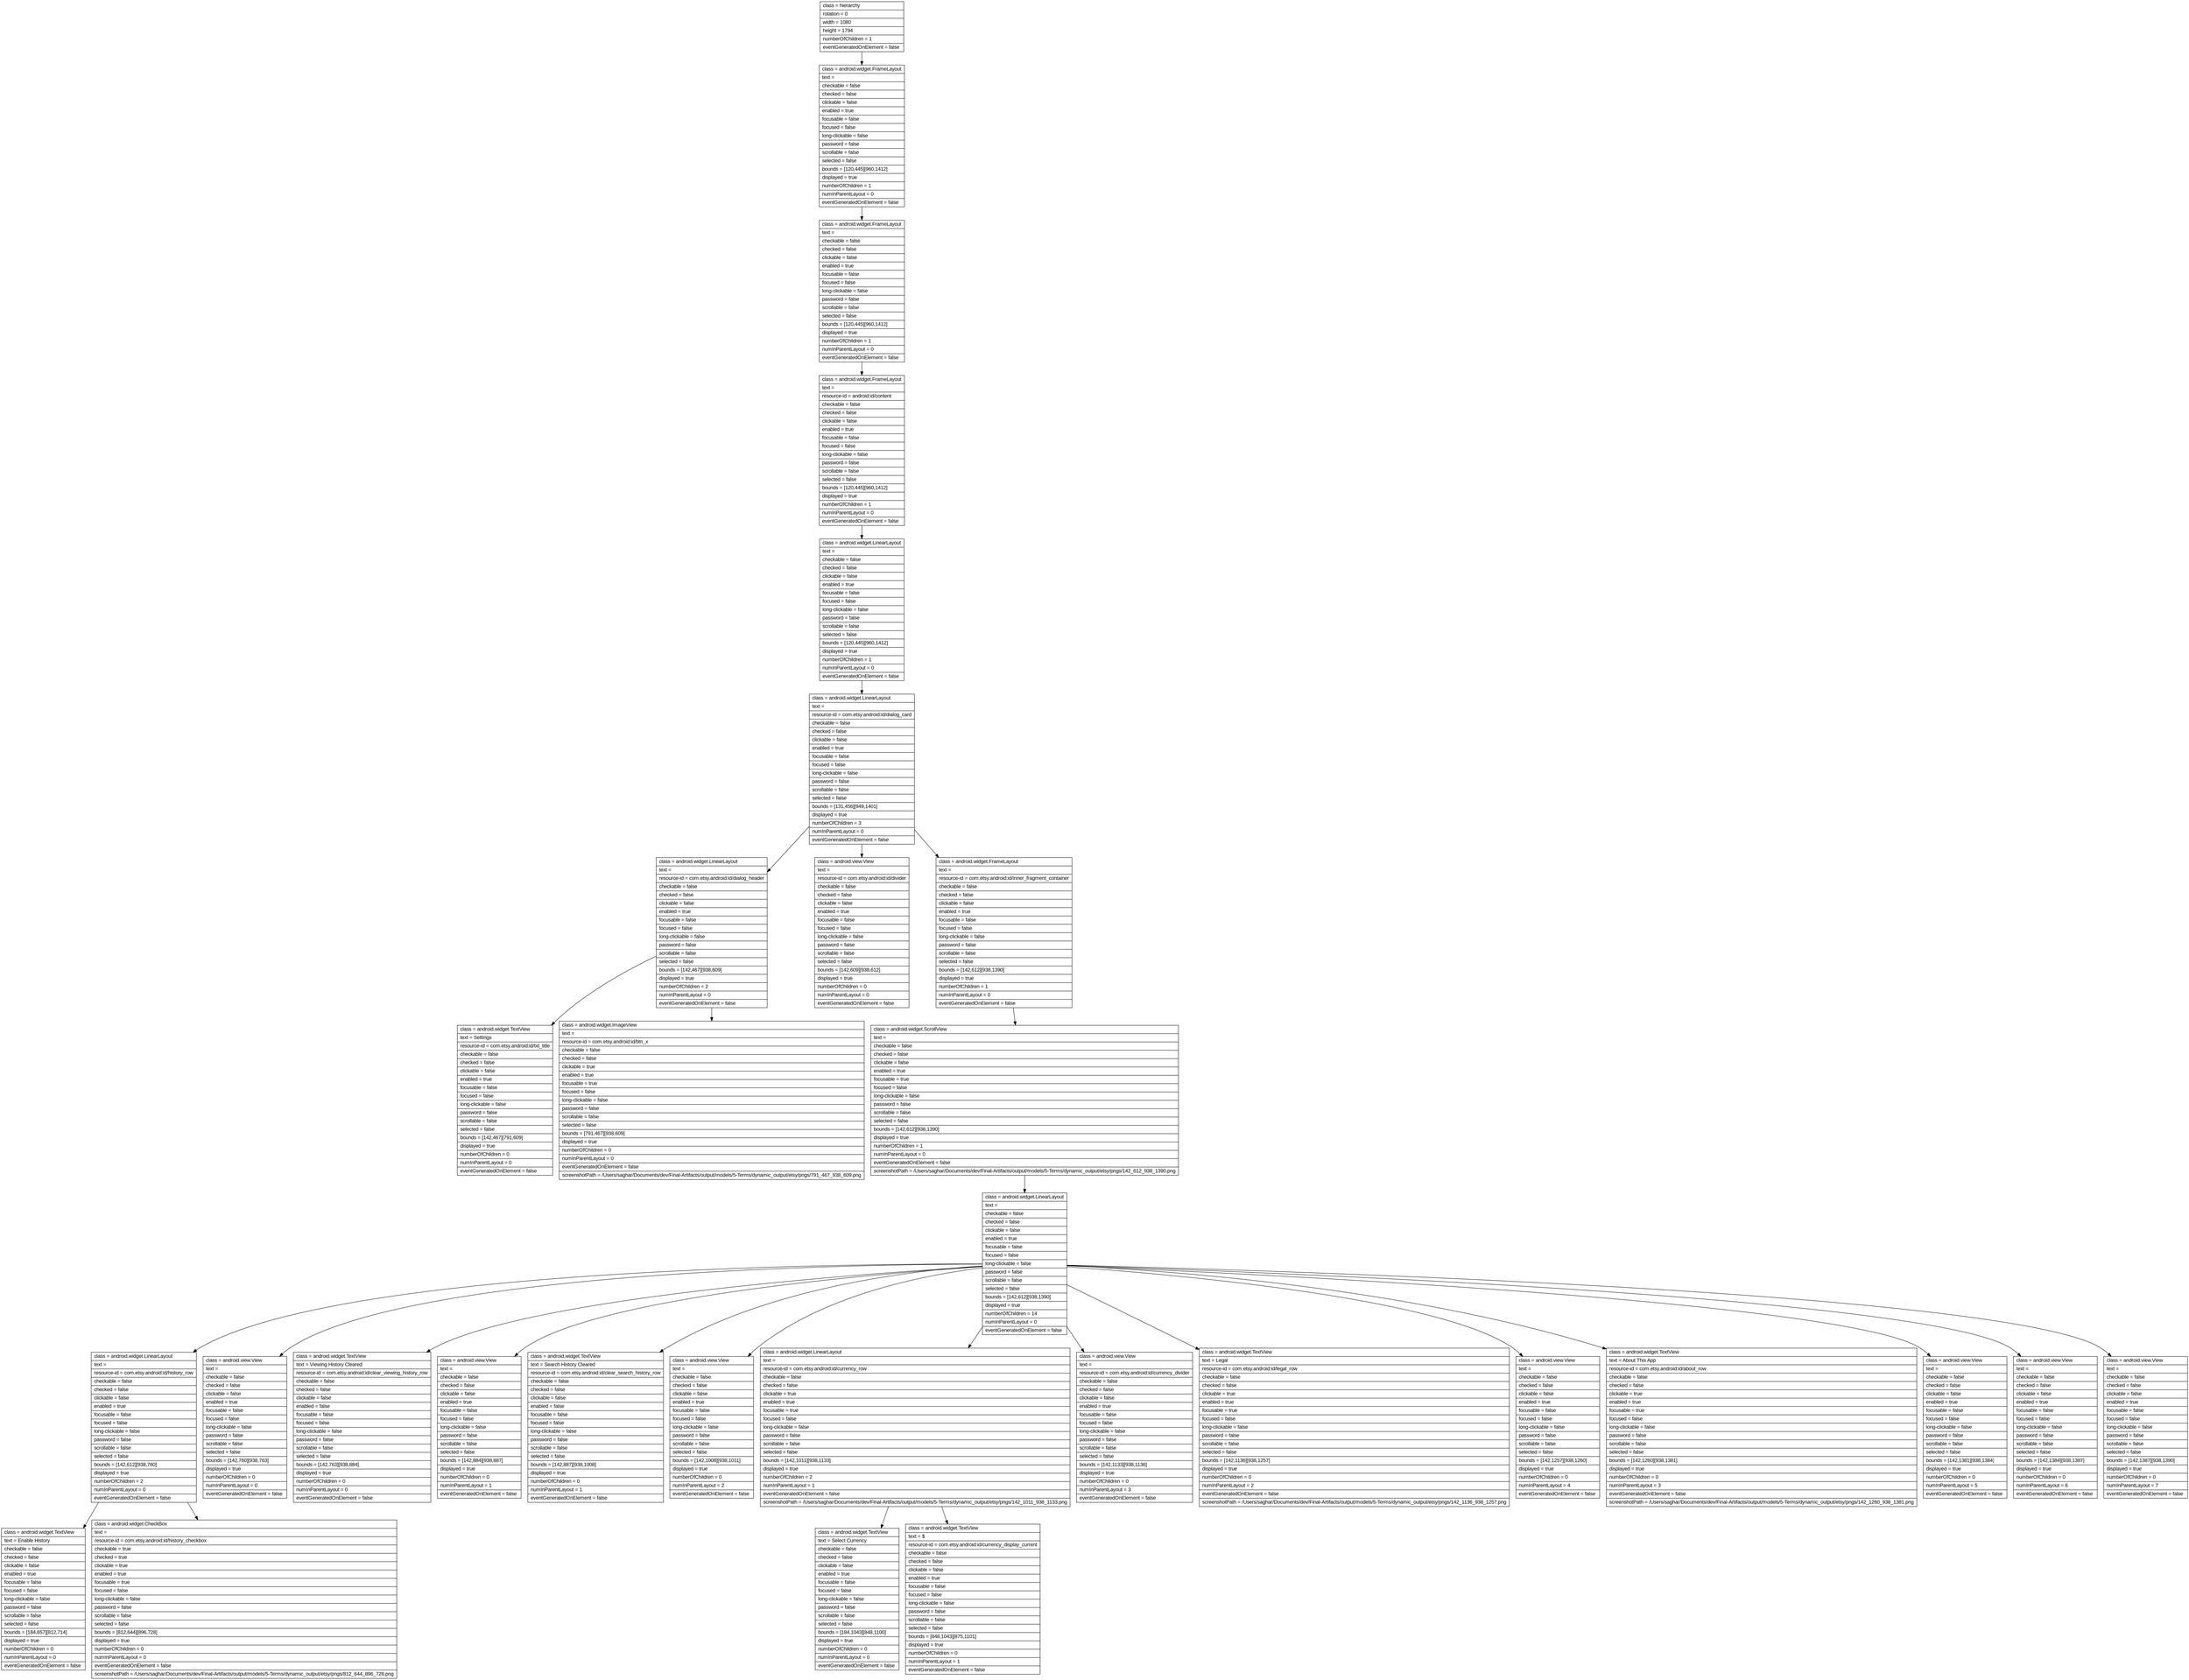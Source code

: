 digraph Layout {

	node [shape=record fontname=Arial];

	0	[label="{class = hierarchy\l|rotation = 0\l|width = 1080\l|height = 1794\l|numberOfChildren = 1\l|eventGeneratedOnElement = false \l}"]
	1	[label="{class = android.widget.FrameLayout\l|text = \l|checkable = false\l|checked = false\l|clickable = false\l|enabled = true\l|focusable = false\l|focused = false\l|long-clickable = false\l|password = false\l|scrollable = false\l|selected = false\l|bounds = [120,445][960,1412]\l|displayed = true\l|numberOfChildren = 1\l|numInParentLayout = 0\l|eventGeneratedOnElement = false \l}"]
	2	[label="{class = android.widget.FrameLayout\l|text = \l|checkable = false\l|checked = false\l|clickable = false\l|enabled = true\l|focusable = false\l|focused = false\l|long-clickable = false\l|password = false\l|scrollable = false\l|selected = false\l|bounds = [120,445][960,1412]\l|displayed = true\l|numberOfChildren = 1\l|numInParentLayout = 0\l|eventGeneratedOnElement = false \l}"]
	3	[label="{class = android.widget.FrameLayout\l|text = \l|resource-id = android:id/content\l|checkable = false\l|checked = false\l|clickable = false\l|enabled = true\l|focusable = false\l|focused = false\l|long-clickable = false\l|password = false\l|scrollable = false\l|selected = false\l|bounds = [120,445][960,1412]\l|displayed = true\l|numberOfChildren = 1\l|numInParentLayout = 0\l|eventGeneratedOnElement = false \l}"]
	4	[label="{class = android.widget.LinearLayout\l|text = \l|checkable = false\l|checked = false\l|clickable = false\l|enabled = true\l|focusable = false\l|focused = false\l|long-clickable = false\l|password = false\l|scrollable = false\l|selected = false\l|bounds = [120,445][960,1412]\l|displayed = true\l|numberOfChildren = 1\l|numInParentLayout = 0\l|eventGeneratedOnElement = false \l}"]
	5	[label="{class = android.widget.LinearLayout\l|text = \l|resource-id = com.etsy.android:id/dialog_card\l|checkable = false\l|checked = false\l|clickable = false\l|enabled = true\l|focusable = false\l|focused = false\l|long-clickable = false\l|password = false\l|scrollable = false\l|selected = false\l|bounds = [131,456][949,1401]\l|displayed = true\l|numberOfChildren = 3\l|numInParentLayout = 0\l|eventGeneratedOnElement = false \l}"]
	6	[label="{class = android.widget.LinearLayout\l|text = \l|resource-id = com.etsy.android:id/dialog_header\l|checkable = false\l|checked = false\l|clickable = false\l|enabled = true\l|focusable = false\l|focused = false\l|long-clickable = false\l|password = false\l|scrollable = false\l|selected = false\l|bounds = [142,467][938,609]\l|displayed = true\l|numberOfChildren = 2\l|numInParentLayout = 0\l|eventGeneratedOnElement = false \l}"]
	7	[label="{class = android.view.View\l|text = \l|resource-id = com.etsy.android:id/divider\l|checkable = false\l|checked = false\l|clickable = false\l|enabled = true\l|focusable = false\l|focused = false\l|long-clickable = false\l|password = false\l|scrollable = false\l|selected = false\l|bounds = [142,609][938,612]\l|displayed = true\l|numberOfChildren = 0\l|numInParentLayout = 0\l|eventGeneratedOnElement = false \l}"]
	8	[label="{class = android.widget.FrameLayout\l|text = \l|resource-id = com.etsy.android:id/inner_fragment_container\l|checkable = false\l|checked = false\l|clickable = false\l|enabled = true\l|focusable = false\l|focused = false\l|long-clickable = false\l|password = false\l|scrollable = false\l|selected = false\l|bounds = [142,612][938,1390]\l|displayed = true\l|numberOfChildren = 1\l|numInParentLayout = 0\l|eventGeneratedOnElement = false \l}"]
	9	[label="{class = android.widget.TextView\l|text = Settings\l|resource-id = com.etsy.android:id/txt_title\l|checkable = false\l|checked = false\l|clickable = false\l|enabled = true\l|focusable = false\l|focused = false\l|long-clickable = false\l|password = false\l|scrollable = false\l|selected = false\l|bounds = [142,467][791,609]\l|displayed = true\l|numberOfChildren = 0\l|numInParentLayout = 0\l|eventGeneratedOnElement = false \l}"]
	10	[label="{class = android.widget.ImageView\l|text = \l|resource-id = com.etsy.android:id/btn_x\l|checkable = false\l|checked = false\l|clickable = true\l|enabled = true\l|focusable = true\l|focused = false\l|long-clickable = false\l|password = false\l|scrollable = false\l|selected = false\l|bounds = [791,467][938,609]\l|displayed = true\l|numberOfChildren = 0\l|numInParentLayout = 0\l|eventGeneratedOnElement = false \l|screenshotPath = /Users/saghar/Documents/dev/Final-Artifacts/output/models/5-Terms/dynamic_output/etsy/pngs/791_467_938_609.png\l}"]
	11	[label="{class = android.widget.ScrollView\l|text = \l|checkable = false\l|checked = false\l|clickable = false\l|enabled = true\l|focusable = true\l|focused = false\l|long-clickable = false\l|password = false\l|scrollable = false\l|selected = false\l|bounds = [142,612][938,1390]\l|displayed = true\l|numberOfChildren = 1\l|numInParentLayout = 0\l|eventGeneratedOnElement = false \l|screenshotPath = /Users/saghar/Documents/dev/Final-Artifacts/output/models/5-Terms/dynamic_output/etsy/pngs/142_612_938_1390.png\l}"]
	12	[label="{class = android.widget.LinearLayout\l|text = \l|checkable = false\l|checked = false\l|clickable = false\l|enabled = true\l|focusable = false\l|focused = false\l|long-clickable = false\l|password = false\l|scrollable = false\l|selected = false\l|bounds = [142,612][938,1390]\l|displayed = true\l|numberOfChildren = 14\l|numInParentLayout = 0\l|eventGeneratedOnElement = false \l}"]
	13	[label="{class = android.widget.LinearLayout\l|text = \l|resource-id = com.etsy.android:id/history_row\l|checkable = false\l|checked = false\l|clickable = false\l|enabled = true\l|focusable = false\l|focused = false\l|long-clickable = false\l|password = false\l|scrollable = false\l|selected = false\l|bounds = [142,612][938,760]\l|displayed = true\l|numberOfChildren = 2\l|numInParentLayout = 0\l|eventGeneratedOnElement = false \l}"]
	14	[label="{class = android.view.View\l|text = \l|checkable = false\l|checked = false\l|clickable = false\l|enabled = true\l|focusable = false\l|focused = false\l|long-clickable = false\l|password = false\l|scrollable = false\l|selected = false\l|bounds = [142,760][938,763]\l|displayed = true\l|numberOfChildren = 0\l|numInParentLayout = 0\l|eventGeneratedOnElement = false \l}"]
	15	[label="{class = android.widget.TextView\l|text = Viewing History Cleared\l|resource-id = com.etsy.android:id/clear_viewing_history_row\l|checkable = false\l|checked = false\l|clickable = false\l|enabled = false\l|focusable = false\l|focused = false\l|long-clickable = false\l|password = false\l|scrollable = false\l|selected = false\l|bounds = [142,763][938,884]\l|displayed = true\l|numberOfChildren = 0\l|numInParentLayout = 0\l|eventGeneratedOnElement = false \l}"]
	16	[label="{class = android.view.View\l|text = \l|checkable = false\l|checked = false\l|clickable = false\l|enabled = true\l|focusable = false\l|focused = false\l|long-clickable = false\l|password = false\l|scrollable = false\l|selected = false\l|bounds = [142,884][938,887]\l|displayed = true\l|numberOfChildren = 0\l|numInParentLayout = 1\l|eventGeneratedOnElement = false \l}"]
	17	[label="{class = android.widget.TextView\l|text = Search History Cleared\l|resource-id = com.etsy.android:id/clear_search_history_row\l|checkable = false\l|checked = false\l|clickable = false\l|enabled = false\l|focusable = false\l|focused = false\l|long-clickable = false\l|password = false\l|scrollable = false\l|selected = false\l|bounds = [142,887][938,1008]\l|displayed = true\l|numberOfChildren = 0\l|numInParentLayout = 1\l|eventGeneratedOnElement = false \l}"]
	18	[label="{class = android.view.View\l|text = \l|checkable = false\l|checked = false\l|clickable = false\l|enabled = true\l|focusable = false\l|focused = false\l|long-clickable = false\l|password = false\l|scrollable = false\l|selected = false\l|bounds = [142,1008][938,1011]\l|displayed = true\l|numberOfChildren = 0\l|numInParentLayout = 2\l|eventGeneratedOnElement = false \l}"]
	19	[label="{class = android.widget.LinearLayout\l|text = \l|resource-id = com.etsy.android:id/currency_row\l|checkable = false\l|checked = false\l|clickable = true\l|enabled = true\l|focusable = true\l|focused = false\l|long-clickable = false\l|password = false\l|scrollable = false\l|selected = false\l|bounds = [142,1011][938,1133]\l|displayed = true\l|numberOfChildren = 2\l|numInParentLayout = 1\l|eventGeneratedOnElement = false \l|screenshotPath = /Users/saghar/Documents/dev/Final-Artifacts/output/models/5-Terms/dynamic_output/etsy/pngs/142_1011_938_1133.png\l}"]
	20	[label="{class = android.view.View\l|text = \l|resource-id = com.etsy.android:id/currency_divider\l|checkable = false\l|checked = false\l|clickable = false\l|enabled = true\l|focusable = false\l|focused = false\l|long-clickable = false\l|password = false\l|scrollable = false\l|selected = false\l|bounds = [142,1133][938,1136]\l|displayed = true\l|numberOfChildren = 0\l|numInParentLayout = 3\l|eventGeneratedOnElement = false \l}"]
	21	[label="{class = android.widget.TextView\l|text = Legal\l|resource-id = com.etsy.android:id/legal_row\l|checkable = false\l|checked = false\l|clickable = true\l|enabled = true\l|focusable = true\l|focused = false\l|long-clickable = false\l|password = false\l|scrollable = false\l|selected = false\l|bounds = [142,1136][938,1257]\l|displayed = true\l|numberOfChildren = 0\l|numInParentLayout = 2\l|eventGeneratedOnElement = false \l|screenshotPath = /Users/saghar/Documents/dev/Final-Artifacts/output/models/5-Terms/dynamic_output/etsy/pngs/142_1136_938_1257.png\l}"]
	22	[label="{class = android.view.View\l|text = \l|checkable = false\l|checked = false\l|clickable = false\l|enabled = true\l|focusable = false\l|focused = false\l|long-clickable = false\l|password = false\l|scrollable = false\l|selected = false\l|bounds = [142,1257][938,1260]\l|displayed = true\l|numberOfChildren = 0\l|numInParentLayout = 4\l|eventGeneratedOnElement = false \l}"]
	23	[label="{class = android.widget.TextView\l|text = About This App\l|resource-id = com.etsy.android:id/about_row\l|checkable = false\l|checked = false\l|clickable = true\l|enabled = true\l|focusable = true\l|focused = false\l|long-clickable = false\l|password = false\l|scrollable = false\l|selected = false\l|bounds = [142,1260][938,1381]\l|displayed = true\l|numberOfChildren = 0\l|numInParentLayout = 3\l|eventGeneratedOnElement = false \l|screenshotPath = /Users/saghar/Documents/dev/Final-Artifacts/output/models/5-Terms/dynamic_output/etsy/pngs/142_1260_938_1381.png\l}"]
	24	[label="{class = android.view.View\l|text = \l|checkable = false\l|checked = false\l|clickable = false\l|enabled = true\l|focusable = false\l|focused = false\l|long-clickable = false\l|password = false\l|scrollable = false\l|selected = false\l|bounds = [142,1381][938,1384]\l|displayed = true\l|numberOfChildren = 0\l|numInParentLayout = 5\l|eventGeneratedOnElement = false \l}"]
	25	[label="{class = android.view.View\l|text = \l|checkable = false\l|checked = false\l|clickable = false\l|enabled = true\l|focusable = false\l|focused = false\l|long-clickable = false\l|password = false\l|scrollable = false\l|selected = false\l|bounds = [142,1384][938,1387]\l|displayed = true\l|numberOfChildren = 0\l|numInParentLayout = 6\l|eventGeneratedOnElement = false \l}"]
	26	[label="{class = android.view.View\l|text = \l|checkable = false\l|checked = false\l|clickable = false\l|enabled = true\l|focusable = false\l|focused = false\l|long-clickable = false\l|password = false\l|scrollable = false\l|selected = false\l|bounds = [142,1387][938,1390]\l|displayed = true\l|numberOfChildren = 0\l|numInParentLayout = 7\l|eventGeneratedOnElement = false \l}"]
	27	[label="{class = android.widget.TextView\l|text = Enable History\l|checkable = false\l|checked = false\l|clickable = false\l|enabled = true\l|focusable = false\l|focused = false\l|long-clickable = false\l|password = false\l|scrollable = false\l|selected = false\l|bounds = [184,657][812,714]\l|displayed = true\l|numberOfChildren = 0\l|numInParentLayout = 0\l|eventGeneratedOnElement = false \l}"]
	28	[label="{class = android.widget.CheckBox\l|text = \l|resource-id = com.etsy.android:id/history_checkbox\l|checkable = true\l|checked = true\l|clickable = true\l|enabled = true\l|focusable = true\l|focused = false\l|long-clickable = false\l|password = false\l|scrollable = false\l|selected = false\l|bounds = [812,644][896,728]\l|displayed = true\l|numberOfChildren = 0\l|numInParentLayout = 0\l|eventGeneratedOnElement = false \l|screenshotPath = /Users/saghar/Documents/dev/Final-Artifacts/output/models/5-Terms/dynamic_output/etsy/pngs/812_644_896_728.png\l}"]
	29	[label="{class = android.widget.TextView\l|text = Select Currency\l|checkable = false\l|checked = false\l|clickable = false\l|enabled = true\l|focusable = false\l|focused = false\l|long-clickable = false\l|password = false\l|scrollable = false\l|selected = false\l|bounds = [184,1043][848,1100]\l|displayed = true\l|numberOfChildren = 0\l|numInParentLayout = 0\l|eventGeneratedOnElement = false \l}"]
	30	[label="{class = android.widget.TextView\l|text = $\l|resource-id = com.etsy.android:id/currency_display_current\l|checkable = false\l|checked = false\l|clickable = false\l|enabled = true\l|focusable = false\l|focused = false\l|long-clickable = false\l|password = false\l|scrollable = false\l|selected = false\l|bounds = [848,1043][875,1101]\l|displayed = true\l|numberOfChildren = 0\l|numInParentLayout = 1\l|eventGeneratedOnElement = false \l}"]


	0 -> 1
	1 -> 2
	2 -> 3
	3 -> 4
	4 -> 5
	5 -> 6
	5 -> 7
	5 -> 8
	6 -> 9
	6 -> 10
	8 -> 11
	11 -> 12
	12 -> 13
	12 -> 14
	12 -> 15
	12 -> 16
	12 -> 17
	12 -> 18
	12 -> 19
	12 -> 20
	12 -> 21
	12 -> 22
	12 -> 23
	12 -> 24
	12 -> 25
	12 -> 26
	13 -> 27
	13 -> 28
	19 -> 29
	19 -> 30


}